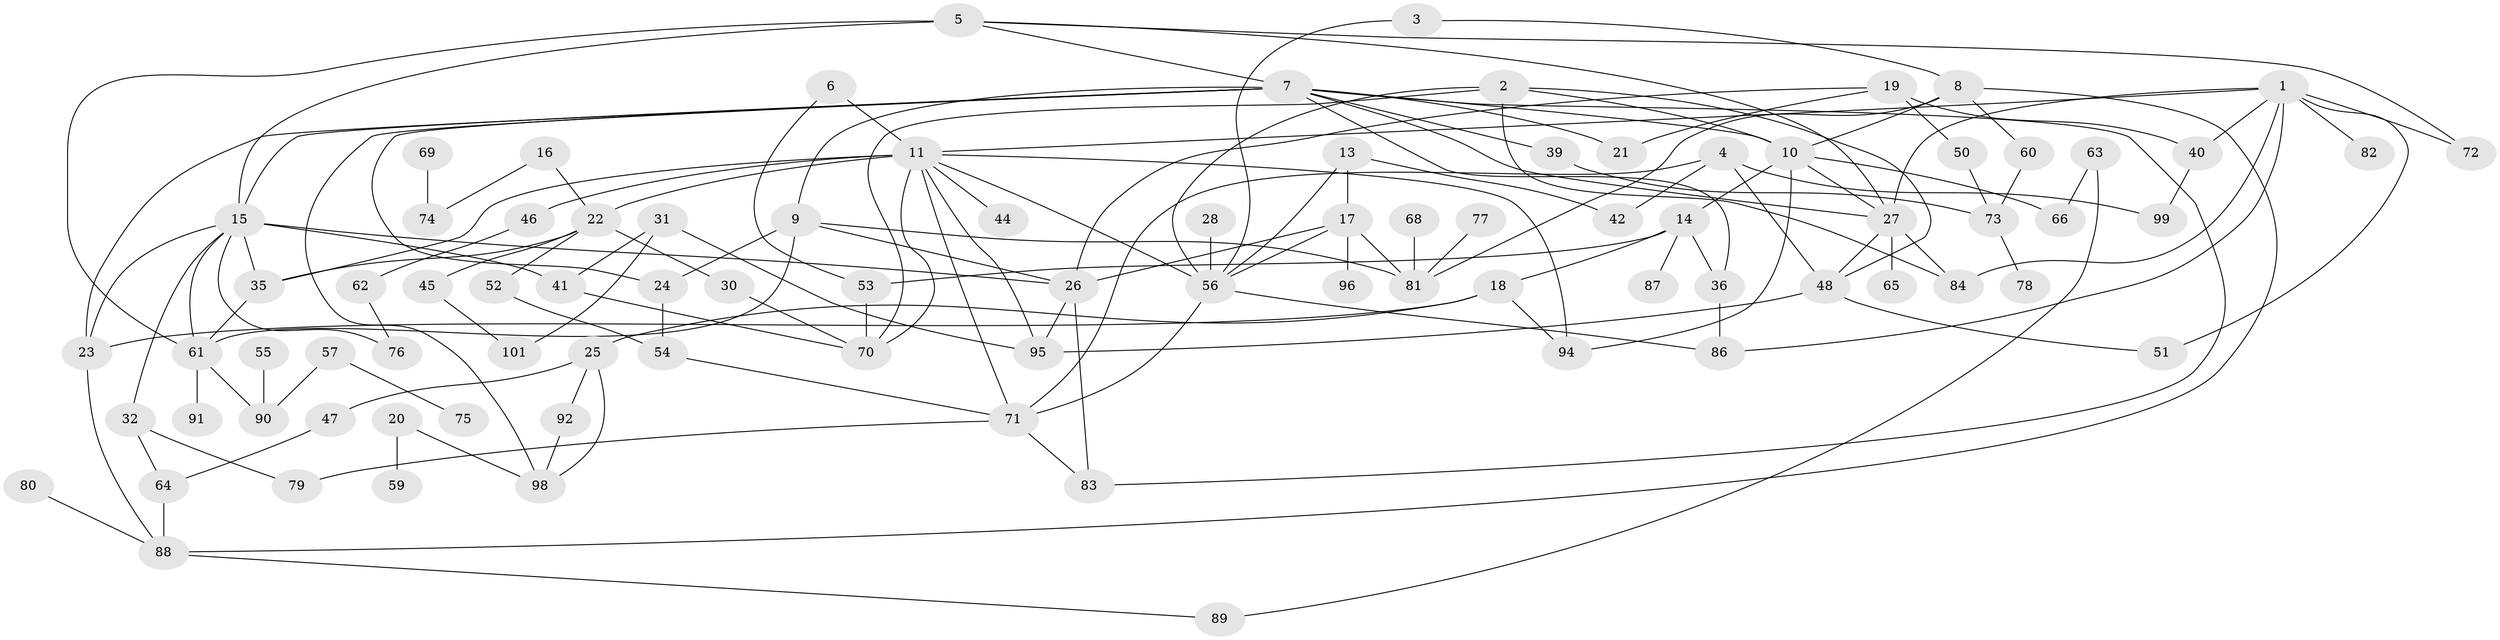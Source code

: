 // original degree distribution, {3: 0.1875, 2: 0.2916666666666667, 4: 0.18055555555555555, 0: 0.09722222222222222, 5: 0.06944444444444445, 1: 0.13194444444444445, 6: 0.034722222222222224, 8: 0.006944444444444444}
// Generated by graph-tools (version 1.1) at 2025/48/03/04/25 22:48:34]
// undirected, 87 vertices, 143 edges
graph export_dot {
  node [color=gray90,style=filled];
  1;
  2;
  3;
  4;
  5;
  6;
  7;
  8;
  9;
  10;
  11;
  13;
  14;
  15;
  16;
  17;
  18;
  19;
  20;
  21;
  22;
  23;
  24;
  25;
  26;
  27;
  28;
  30;
  31;
  32;
  35;
  36;
  39;
  40;
  41;
  42;
  44;
  45;
  46;
  47;
  48;
  50;
  51;
  52;
  53;
  54;
  55;
  56;
  57;
  59;
  60;
  61;
  62;
  63;
  64;
  65;
  66;
  68;
  69;
  70;
  71;
  72;
  73;
  74;
  75;
  76;
  77;
  78;
  79;
  80;
  81;
  82;
  83;
  84;
  86;
  87;
  88;
  89;
  90;
  91;
  92;
  94;
  95;
  96;
  98;
  99;
  101;
  1 -- 11 [weight=1.0];
  1 -- 27 [weight=1.0];
  1 -- 40 [weight=1.0];
  1 -- 51 [weight=1.0];
  1 -- 72 [weight=1.0];
  1 -- 82 [weight=1.0];
  1 -- 84 [weight=1.0];
  1 -- 86 [weight=1.0];
  2 -- 10 [weight=1.0];
  2 -- 48 [weight=1.0];
  2 -- 56 [weight=1.0];
  2 -- 70 [weight=1.0];
  2 -- 84 [weight=1.0];
  3 -- 8 [weight=1.0];
  3 -- 56 [weight=1.0];
  4 -- 42 [weight=1.0];
  4 -- 48 [weight=1.0];
  4 -- 71 [weight=1.0];
  4 -- 99 [weight=1.0];
  5 -- 7 [weight=1.0];
  5 -- 15 [weight=2.0];
  5 -- 27 [weight=1.0];
  5 -- 61 [weight=1.0];
  5 -- 72 [weight=1.0];
  6 -- 11 [weight=1.0];
  6 -- 53 [weight=1.0];
  7 -- 9 [weight=1.0];
  7 -- 10 [weight=1.0];
  7 -- 15 [weight=1.0];
  7 -- 21 [weight=1.0];
  7 -- 23 [weight=1.0];
  7 -- 24 [weight=1.0];
  7 -- 27 [weight=1.0];
  7 -- 36 [weight=1.0];
  7 -- 39 [weight=1.0];
  7 -- 83 [weight=1.0];
  7 -- 98 [weight=1.0];
  8 -- 10 [weight=1.0];
  8 -- 60 [weight=1.0];
  8 -- 81 [weight=1.0];
  8 -- 88 [weight=1.0];
  9 -- 24 [weight=1.0];
  9 -- 26 [weight=1.0];
  9 -- 61 [weight=1.0];
  9 -- 81 [weight=1.0];
  10 -- 14 [weight=1.0];
  10 -- 27 [weight=1.0];
  10 -- 66 [weight=1.0];
  10 -- 94 [weight=1.0];
  11 -- 22 [weight=1.0];
  11 -- 35 [weight=1.0];
  11 -- 44 [weight=1.0];
  11 -- 46 [weight=1.0];
  11 -- 56 [weight=1.0];
  11 -- 70 [weight=1.0];
  11 -- 71 [weight=1.0];
  11 -- 94 [weight=1.0];
  11 -- 95 [weight=1.0];
  13 -- 17 [weight=1.0];
  13 -- 42 [weight=1.0];
  13 -- 56 [weight=1.0];
  14 -- 18 [weight=1.0];
  14 -- 36 [weight=1.0];
  14 -- 53 [weight=1.0];
  14 -- 87 [weight=1.0];
  15 -- 23 [weight=1.0];
  15 -- 26 [weight=1.0];
  15 -- 32 [weight=1.0];
  15 -- 35 [weight=1.0];
  15 -- 41 [weight=1.0];
  15 -- 61 [weight=1.0];
  15 -- 76 [weight=1.0];
  16 -- 22 [weight=1.0];
  16 -- 74 [weight=1.0];
  17 -- 26 [weight=1.0];
  17 -- 56 [weight=1.0];
  17 -- 81 [weight=1.0];
  17 -- 96 [weight=1.0];
  18 -- 23 [weight=1.0];
  18 -- 25 [weight=1.0];
  18 -- 94 [weight=1.0];
  19 -- 21 [weight=1.0];
  19 -- 26 [weight=1.0];
  19 -- 40 [weight=1.0];
  19 -- 50 [weight=1.0];
  20 -- 59 [weight=1.0];
  20 -- 98 [weight=1.0];
  22 -- 30 [weight=1.0];
  22 -- 35 [weight=1.0];
  22 -- 45 [weight=1.0];
  22 -- 52 [weight=1.0];
  23 -- 88 [weight=1.0];
  24 -- 54 [weight=1.0];
  25 -- 47 [weight=1.0];
  25 -- 92 [weight=1.0];
  25 -- 98 [weight=1.0];
  26 -- 83 [weight=1.0];
  26 -- 95 [weight=1.0];
  27 -- 48 [weight=1.0];
  27 -- 65 [weight=1.0];
  27 -- 84 [weight=1.0];
  28 -- 56 [weight=2.0];
  30 -- 70 [weight=1.0];
  31 -- 41 [weight=1.0];
  31 -- 95 [weight=1.0];
  31 -- 101 [weight=1.0];
  32 -- 64 [weight=1.0];
  32 -- 79 [weight=1.0];
  35 -- 61 [weight=1.0];
  36 -- 86 [weight=1.0];
  39 -- 73 [weight=1.0];
  40 -- 99 [weight=1.0];
  41 -- 70 [weight=1.0];
  45 -- 101 [weight=1.0];
  46 -- 62 [weight=1.0];
  47 -- 64 [weight=1.0];
  48 -- 51 [weight=1.0];
  48 -- 95 [weight=1.0];
  50 -- 73 [weight=1.0];
  52 -- 54 [weight=1.0];
  53 -- 70 [weight=1.0];
  54 -- 71 [weight=1.0];
  55 -- 90 [weight=1.0];
  56 -- 71 [weight=1.0];
  56 -- 86 [weight=1.0];
  57 -- 75 [weight=1.0];
  57 -- 90 [weight=1.0];
  60 -- 73 [weight=1.0];
  61 -- 90 [weight=1.0];
  61 -- 91 [weight=1.0];
  62 -- 76 [weight=1.0];
  63 -- 66 [weight=1.0];
  63 -- 89 [weight=1.0];
  64 -- 88 [weight=1.0];
  68 -- 81 [weight=1.0];
  69 -- 74 [weight=1.0];
  71 -- 79 [weight=1.0];
  71 -- 83 [weight=1.0];
  73 -- 78 [weight=1.0];
  77 -- 81 [weight=1.0];
  80 -- 88 [weight=1.0];
  88 -- 89 [weight=1.0];
  92 -- 98 [weight=1.0];
}
